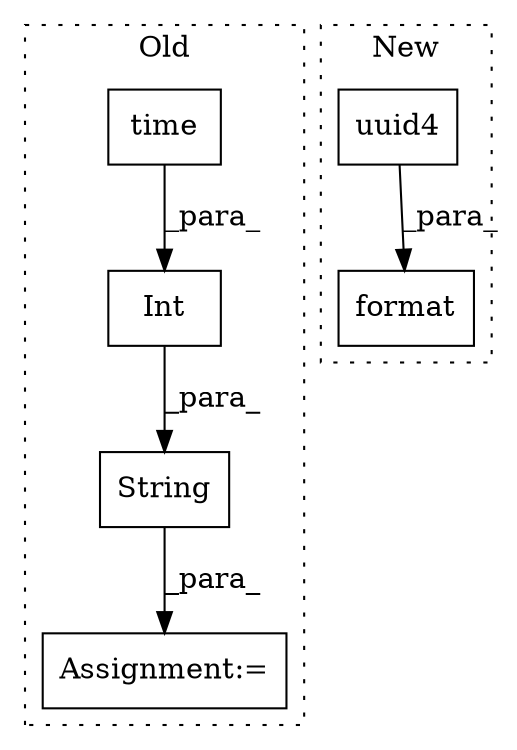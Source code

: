 digraph G {
subgraph cluster0 {
1 [label="Int" a="32" s="918,933" l="4,1" shape="box"];
3 [label="time" a="32" s="927" l="6" shape="box"];
5 [label="String" a="32" s="911,934" l="7,1" shape="box"];
6 [label="Assignment:=" a="7" s="948" l="1" shape="box"];
label = "Old";
style="dotted";
}
subgraph cluster1 {
2 [label="uuid4" a="32" s="961" l="7" shape="box"];
4 [label="format" a="32" s="949,968" l="7,1" shape="box"];
label = "New";
style="dotted";
}
1 -> 5 [label="_para_"];
2 -> 4 [label="_para_"];
3 -> 1 [label="_para_"];
5 -> 6 [label="_para_"];
}